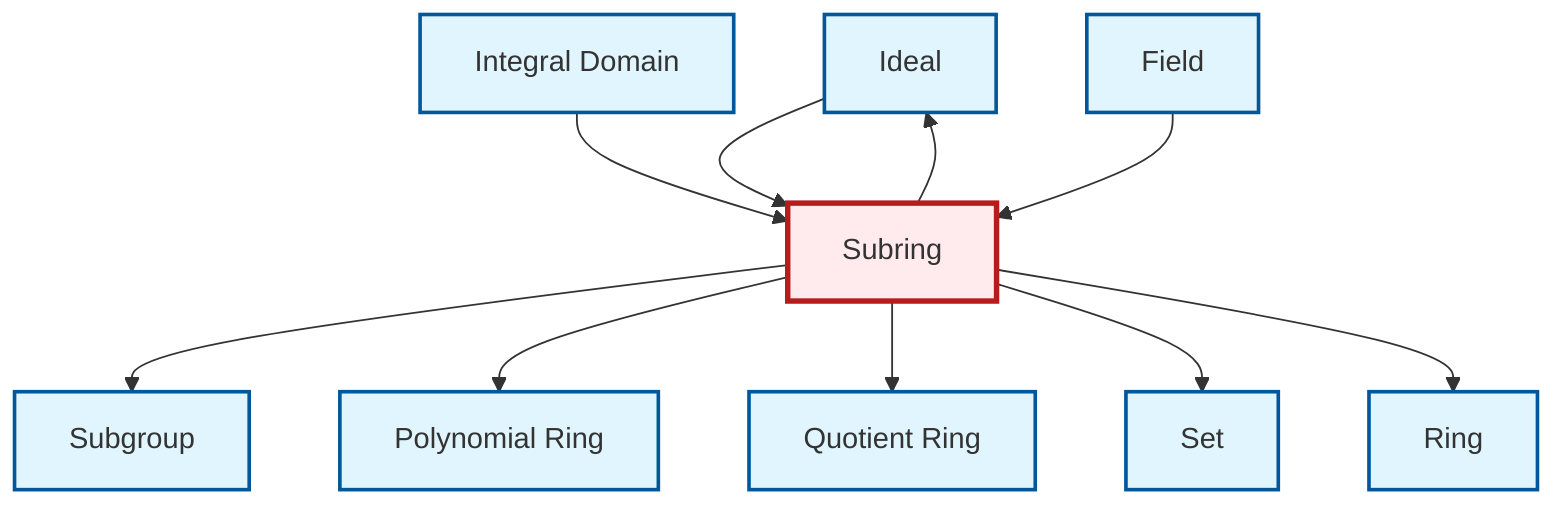 graph TD
    classDef definition fill:#e1f5fe,stroke:#01579b,stroke-width:2px
    classDef theorem fill:#f3e5f5,stroke:#4a148c,stroke-width:2px
    classDef axiom fill:#fff3e0,stroke:#e65100,stroke-width:2px
    classDef example fill:#e8f5e9,stroke:#1b5e20,stroke-width:2px
    classDef current fill:#ffebee,stroke:#b71c1c,stroke-width:3px
    def-ring["Ring"]:::definition
    def-ideal["Ideal"]:::definition
    def-integral-domain["Integral Domain"]:::definition
    def-field["Field"]:::definition
    def-polynomial-ring["Polynomial Ring"]:::definition
    def-subgroup["Subgroup"]:::definition
    def-set["Set"]:::definition
    def-quotient-ring["Quotient Ring"]:::definition
    def-subring["Subring"]:::definition
    def-subring --> def-subgroup
    def-subring --> def-ideal
    def-subring --> def-polynomial-ring
    def-integral-domain --> def-subring
    def-subring --> def-quotient-ring
    def-ideal --> def-subring
    def-subring --> def-set
    def-subring --> def-ring
    def-field --> def-subring
    class def-subring current